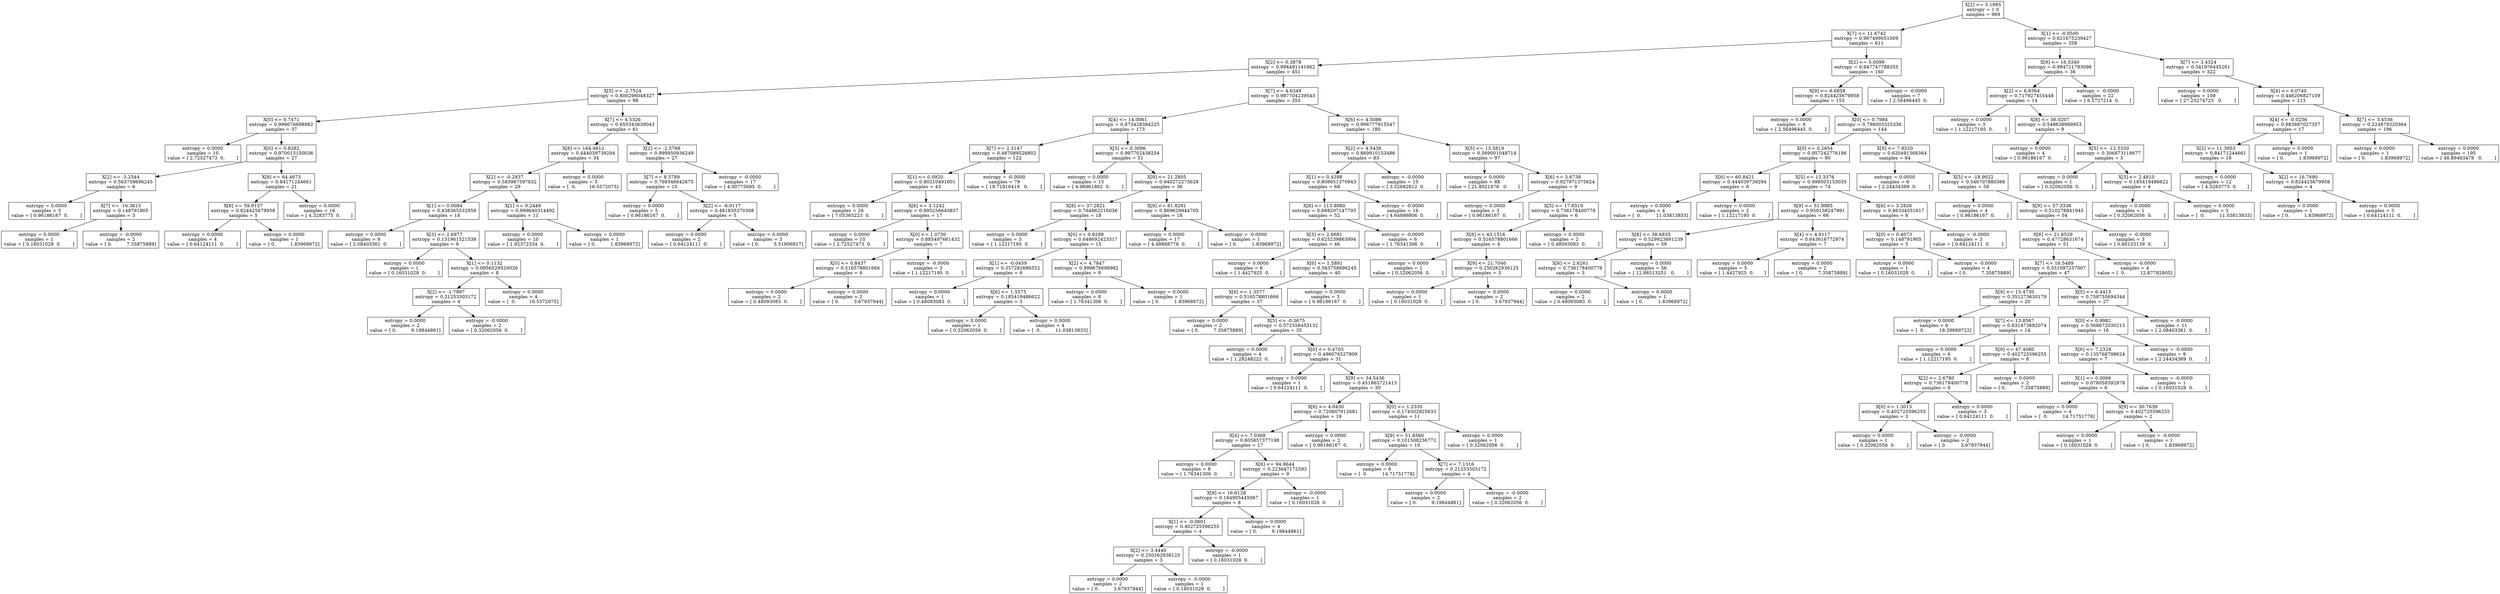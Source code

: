 digraph Tree {
0 [label="X[2] <= 5.1995\nentropy = 1.0\nsamples = 969", shape="box"] ;
1 [label="X[7] <= 11.6742\nentropy = 0.967499051009\nsamples = 611", shape="box"] ;
0 -> 1 ;
2 [label="X[2] <= 0.3878\nentropy = 0.994491141662\nsamples = 451", shape="box"] ;
1 -> 2 ;
3 [label="X[5] <= -2.7524\nentropy = 0.800298048327\nsamples = 98", shape="box"] ;
2 -> 3 ;
4 [label="X[0] <= 0.7471\nentropy = 0.999676698982\nsamples = 37", shape="box"] ;
3 -> 4 ;
5 [label="entropy = 0.0000\nsamples = 10\nvalue = [ 2.72527473  0.        ]", shape="box"] ;
4 -> 5 ;
6 [label="X[0] <= 0.8282\nentropy = 0.970013150036\nsamples = 27", shape="box"] ;
4 -> 6 ;
7 [label="X[2] <= -3.2544\nentropy = 0.563758696245\nsamples = 6", shape="box"] ;
6 -> 7 ;
8 [label="entropy = 0.0000\nsamples = 3\nvalue = [ 0.96186167  0.        ]", shape="box"] ;
7 -> 8 ;
9 [label="X[7] <= -16.3615\nentropy = 0.148791905\nsamples = 3", shape="box"] ;
7 -> 9 ;
10 [label="entropy = 0.0000\nsamples = 1\nvalue = [ 0.16031028  0.        ]", shape="box"] ;
9 -> 10 ;
11 [label="entropy = -0.0000\nsamples = 2\nvalue = [ 0.          7.35875889]", shape="box"] ;
9 -> 11 ;
12 [label="X[8] <= 64.4673\nentropy = 0.84171244661\nsamples = 21", shape="box"] ;
6 -> 12 ;
13 [label="X[8] <= 59.9157\nentropy = 0.824425679958\nsamples = 5", shape="box"] ;
12 -> 13 ;
14 [label="entropy = 0.0000\nsamples = 4\nvalue = [ 0.64124111  0.        ]", shape="box"] ;
13 -> 14 ;
15 [label="entropy = 0.0000\nsamples = 1\nvalue = [ 0.          1.83968972]", shape="box"] ;
13 -> 15 ;
16 [label="entropy = 0.0000\nsamples = 16\nvalue = [ 4.3283775  0.       ]", shape="box"] ;
12 -> 16 ;
17 [label="X[7] <= 4.5326\nentropy = 0.655343639043\nsamples = 61", shape="box"] ;
3 -> 17 ;
18 [label="X[8] <= 164.4612\nentropy = 0.444039739294\nsamples = 34", shape="box"] ;
17 -> 18 ;
19 [label="X[2] <= -0.2837\nentropy = 0.583987597832\nsamples = 29", shape="box"] ;
18 -> 19 ;
20 [label="X[1] <= 0.0084\nentropy = 0.438365532959\nsamples = 18", shape="box"] ;
19 -> 20 ;
21 [label="entropy = 0.0000\nsamples = 9\nvalue = [ 2.08403361  0.        ]", shape="box"] ;
20 -> 21 ;
22 [label="X[3] <= 2.6977\nentropy = 0.131961521538\nsamples = 9", shape="box"] ;
20 -> 22 ;
23 [label="entropy = 0.0000\nsamples = 1\nvalue = [ 0.16031028  0.        ]", shape="box"] ;
22 -> 23 ;
24 [label="X[1] <= 0.1132\nentropy = 0.0956529520026\nsamples = 8", shape="box"] ;
22 -> 24 ;
25 [label="X[2] <= -1.7997\nentropy = 0.21253303172\nsamples = 4", shape="box"] ;
24 -> 25 ;
26 [label="entropy = 0.0000\nsamples = 2\nvalue = [ 0.          9.19844861]", shape="box"] ;
25 -> 26 ;
27 [label="entropy = -0.0000\nsamples = 2\nvalue = [ 0.32062056  0.        ]", shape="box"] ;
25 -> 27 ;
28 [label="entropy = 0.0000\nsamples = 4\nvalue = [  0.         16.5572075]", shape="box"] ;
24 -> 28 ;
29 [label="X[1] <= 0.2449\nentropy = 0.999640314492\nsamples = 11", shape="box"] ;
19 -> 29 ;
30 [label="entropy = 0.0000\nsamples = 10\nvalue = [ 1.92372334  0.        ]", shape="box"] ;
29 -> 30 ;
31 [label="entropy = 0.0000\nsamples = 1\nvalue = [ 0.          1.83968972]", shape="box"] ;
29 -> 31 ;
32 [label="entropy = 0.0000\nsamples = 5\nvalue = [  0.         16.5572075]", shape="box"] ;
18 -> 32 ;
33 [label="X[2] <= -2.5768\nentropy = 0.999950936249\nsamples = 27", shape="box"] ;
17 -> 33 ;
34 [label="X[7] <= 8.5789\nentropy = 0.769346642675\nsamples = 10", shape="box"] ;
33 -> 34 ;
35 [label="entropy = 0.0000\nsamples = 5\nvalue = [ 0.96186167  0.        ]", shape="box"] ;
34 -> 35 ;
36 [label="X[2] <= -6.0117\nentropy = 0.481835370308\nsamples = 5", shape="box"] ;
34 -> 36 ;
37 [label="entropy = 0.0000\nsamples = 2\nvalue = [ 0.64124111  0.        ]", shape="box"] ;
36 -> 37 ;
38 [label="entropy = 0.0000\nsamples = 3\nvalue = [ 0.          5.51906917]", shape="box"] ;
36 -> 38 ;
39 [label="entropy = -0.0000\nsamples = 17\nvalue = [ 4.00775695  0.        ]", shape="box"] ;
33 -> 39 ;
40 [label="X[7] <= 4.6349\nentropy = 0.987704239543\nsamples = 353", shape="box"] ;
2 -> 40 ;
41 [label="X[4] <= 14.0061\nentropy = 0.873428384225\nsamples = 173", shape="box"] ;
40 -> 41 ;
42 [label="X[7] <= 2.3147\nentropy = 0.487089526802\nsamples = 122", shape="box"] ;
41 -> 42 ;
43 [label="X[1] <= 0.0920\nentropy = 0.80210491601\nsamples = 43", shape="box"] ;
42 -> 43 ;
44 [label="entropy = 0.0000\nsamples = 26\nvalue = [ 7.05365223  0.        ]", shape="box"] ;
43 -> 44 ;
45 [label="X[6] <= 3.1242\nentropy = 0.995256640837\nsamples = 17", shape="box"] ;
43 -> 45 ;
46 [label="entropy = 0.0000\nsamples = 10\nvalue = [ 2.72527473  0.        ]", shape="box"] ;
45 -> 46 ;
47 [label="X[0] <= 1.0750\nentropy = 0.885497661432\nsamples = 7", shape="box"] ;
45 -> 47 ;
48 [label="X[0] <= 0.8437\nentropy = 0.516578801666\nsamples = 4", shape="box"] ;
47 -> 48 ;
49 [label="entropy = 0.0000\nsamples = 2\nvalue = [ 0.48093083  0.        ]", shape="box"] ;
48 -> 49 ;
50 [label="entropy = 0.0000\nsamples = 2\nvalue = [ 0.          3.67937944]", shape="box"] ;
48 -> 50 ;
51 [label="entropy = -0.0000\nsamples = 3\nvalue = [ 1.12217195  0.        ]", shape="box"] ;
47 -> 51 ;
52 [label="entropy = -0.0000\nsamples = 79\nvalue = [ 19.71816419   0.        ]", shape="box"] ;
42 -> 52 ;
53 [label="X[5] <= 0.3096\nentropy = 0.997702438254\nsamples = 51", shape="box"] ;
41 -> 53 ;
54 [label="entropy = 0.0000\nsamples = 15\nvalue = [ 4.96961862  0.        ]", shape="box"] ;
53 -> 54 ;
55 [label="X[9] <= 21.2805\nentropy = 0.940272275628\nsamples = 36", shape="box"] ;
53 -> 55 ;
56 [label="X[8] <= 37.2821\nentropy = 0.764862216036\nsamples = 18", shape="box"] ;
55 -> 56 ;
57 [label="entropy = 0.0000\nsamples = 3\nvalue = [ 1.12217195  0.        ]", shape="box"] ;
56 -> 57 ;
58 [label="X[0] <= 0.8299\nentropy = 0.648692423317\nsamples = 15", shape="box"] ;
56 -> 58 ;
59 [label="X[1] <= -0.0459\nentropy = 0.357282686552\nsamples = 6", shape="box"] ;
58 -> 59 ;
60 [label="entropy = 0.0000\nsamples = 1\nvalue = [ 0.48093083  0.        ]", shape="box"] ;
59 -> 60 ;
61 [label="X[6] <= 1.5575\nentropy = 0.185419486622\nsamples = 5", shape="box"] ;
59 -> 61 ;
62 [label="entropy = 0.0000\nsamples = 1\nvalue = [ 0.32062056  0.        ]", shape="box"] ;
61 -> 62 ;
63 [label="entropy = 0.0000\nsamples = 4\nvalue = [  0.          11.03813833]", shape="box"] ;
61 -> 63 ;
64 [label="X[2] <= 4.7847\nentropy = 0.999676698982\nsamples = 9", shape="box"] ;
58 -> 64 ;
65 [label="entropy = 0.0000\nsamples = 8\nvalue = [ 1.76341306  0.        ]", shape="box"] ;
64 -> 65 ;
66 [label="entropy = 0.0000\nsamples = 1\nvalue = [ 0.          1.83968972]", shape="box"] ;
64 -> 66 ;
67 [label="X[9] <= 81.8291\nentropy = 0.869629944705\nsamples = 18", shape="box"] ;
55 -> 67 ;
68 [label="entropy = 0.0000\nsamples = 17\nvalue = [ 4.48868778  0.        ]", shape="box"] ;
67 -> 68 ;
69 [label="entropy = -0.0000\nsamples = 1\nvalue = [ 0.          1.83968972]", shape="box"] ;
67 -> 69 ;
70 [label="X[6] <= 4.5086\nentropy = 0.996777915547\nsamples = 180", shape="box"] ;
40 -> 70 ;
71 [label="X[2] <= 4.5436\nentropy = 0.869910153486\nsamples = 83", shape="box"] ;
70 -> 71 ;
72 [label="X[1] <= 0.4398\nentropy = 0.808651370943\nsamples = 68", shape="box"] ;
71 -> 72 ;
73 [label="X[8] <= 113.8060\nentropy = 0.688207147795\nsamples = 52", shape="box"] ;
72 -> 73 ;
74 [label="X[3] <= 2.6681\nentropy = 0.625239863994\nsamples = 46", shape="box"] ;
73 -> 74 ;
75 [label="entropy = 0.0000\nsamples = 6\nvalue = [ 1.4427925  0.       ]", shape="box"] ;
74 -> 75 ;
76 [label="X[0] <= 1.5891\nentropy = 0.563758696245\nsamples = 40", shape="box"] ;
74 -> 76 ;
77 [label="X[6] <= 1.3577\nentropy = 0.516578801666\nsamples = 37", shape="box"] ;
76 -> 77 ;
78 [label="entropy = 0.0000\nsamples = 2\nvalue = [ 0.          7.35875889]", shape="box"] ;
77 -> 78 ;
79 [label="X[5] <= -0.3675\nentropy = 0.572558453132\nsamples = 35", shape="box"] ;
77 -> 79 ;
80 [label="entropy = 0.0000\nsamples = 4\nvalue = [ 1.28248222  0.        ]", shape="box"] ;
79 -> 80 ;
81 [label="X[0] <= 0.4703\nentropy = 0.496076527809\nsamples = 31", shape="box"] ;
79 -> 81 ;
82 [label="entropy = 0.0000\nsamples = 1\nvalue = [ 0.64124111  0.        ]", shape="box"] ;
81 -> 82 ;
83 [label="X[9] <= 34.5436\nentropy = 0.451863721413\nsamples = 30", shape="box"] ;
81 -> 83 ;
84 [label="X[6] <= 4.0430\nentropy = 0.720607912681\nsamples = 19", shape="box"] ;
83 -> 84 ;
85 [label="X[4] <= 7.0368\nentropy = 0.605857377198\nsamples = 17", shape="box"] ;
84 -> 85 ;
86 [label="entropy = 0.0000\nsamples = 8\nvalue = [ 1.76341306  0.        ]", shape="box"] ;
85 -> 86 ;
87 [label="X[8] <= 94.9644\nentropy = 0.223647172593\nsamples = 9", shape="box"] ;
85 -> 87 ;
88 [label="X[9] <= 16.6128\nentropy = 0.164905445067\nsamples = 8", shape="box"] ;
87 -> 88 ;
89 [label="X[1] <= -0.0601\nentropy = 0.402725596255\nsamples = 4", shape="box"] ;
88 -> 89 ;
90 [label="X[2] <= 3.4440\nentropy = 0.250262936125\nsamples = 3", shape="box"] ;
89 -> 90 ;
91 [label="entropy = 0.0000\nsamples = 2\nvalue = [ 0.          3.67937944]", shape="box"] ;
90 -> 91 ;
92 [label="entropy = -0.0000\nsamples = 1\nvalue = [ 0.16031028  0.        ]", shape="box"] ;
90 -> 92 ;
93 [label="entropy = -0.0000\nsamples = 1\nvalue = [ 0.16031028  0.        ]", shape="box"] ;
89 -> 93 ;
94 [label="entropy = 0.0000\nsamples = 4\nvalue = [ 0.          9.19844861]", shape="box"] ;
88 -> 94 ;
95 [label="entropy = -0.0000\nsamples = 1\nvalue = [ 0.16031028  0.        ]", shape="box"] ;
87 -> 95 ;
96 [label="entropy = 0.0000\nsamples = 2\nvalue = [ 0.96186167  0.        ]", shape="box"] ;
84 -> 96 ;
97 [label="X[0] <= 1.2335\nentropy = 0.174502925633\nsamples = 11", shape="box"] ;
83 -> 97 ;
98 [label="X[9] <= 51.8560\nentropy = 0.101508236772\nsamples = 10", shape="box"] ;
97 -> 98 ;
99 [label="entropy = 0.0000\nsamples = 6\nvalue = [  0.          14.71751778]", shape="box"] ;
98 -> 99 ;
100 [label="X[7] <= 7.1316\nentropy = 0.21253303172\nsamples = 4", shape="box"] ;
98 -> 100 ;
101 [label="entropy = 0.0000\nsamples = 2\nvalue = [ 0.          9.19844861]", shape="box"] ;
100 -> 101 ;
102 [label="entropy = -0.0000\nsamples = 2\nvalue = [ 0.32062056  0.        ]", shape="box"] ;
100 -> 102 ;
103 [label="entropy = 0.0000\nsamples = 1\nvalue = [ 0.32062056  0.        ]", shape="box"] ;
97 -> 103 ;
104 [label="entropy = 0.0000\nsamples = 3\nvalue = [ 0.96186167  0.        ]", shape="box"] ;
76 -> 104 ;
105 [label="entropy = -0.0000\nsamples = 6\nvalue = [ 1.76341306  0.        ]", shape="box"] ;
73 -> 105 ;
106 [label="entropy = -0.0000\nsamples = 16\nvalue = [ 4.64899806  0.        ]", shape="box"] ;
72 -> 106 ;
107 [label="entropy = -0.0000\nsamples = 15\nvalue = [ 3.52682612  0.        ]", shape="box"] ;
71 -> 107 ;
108 [label="X[5] <= 13.5819\nentropy = 0.569001048714\nsamples = 97", shape="box"] ;
70 -> 108 ;
109 [label="entropy = 0.0000\nsamples = 88\nvalue = [ 21.8021978   0.       ]", shape="box"] ;
108 -> 109 ;
110 [label="X[6] <= 5.6738\nentropy = 0.927971375624\nsamples = 9", shape="box"] ;
108 -> 110 ;
111 [label="entropy = 0.0000\nsamples = 3\nvalue = [ 0.96186167  0.        ]", shape="box"] ;
110 -> 111 ;
112 [label="X[5] <= 17.6519\nentropy = 0.736178400778\nsamples = 6", shape="box"] ;
110 -> 112 ;
113 [label="X[8] <= 43.1516\nentropy = 0.516578801666\nsamples = 4", shape="box"] ;
112 -> 113 ;
114 [label="entropy = 0.0000\nsamples = 1\nvalue = [ 0.32062056  0.        ]", shape="box"] ;
113 -> 114 ;
115 [label="X[9] <= 21.7040\nentropy = 0.250262936125\nsamples = 3", shape="box"] ;
113 -> 115 ;
116 [label="entropy = 0.0000\nsamples = 1\nvalue = [ 0.16031028  0.        ]", shape="box"] ;
115 -> 116 ;
117 [label="entropy = 0.0000\nsamples = 2\nvalue = [ 0.          3.67937944]", shape="box"] ;
115 -> 117 ;
118 [label="entropy = 0.0000\nsamples = 2\nvalue = [ 0.48093083  0.        ]", shape="box"] ;
112 -> 118 ;
119 [label="X[2] <= 5.0099\nentropy = 0.847747788355\nsamples = 160", shape="box"] ;
1 -> 119 ;
120 [label="X[9] <= 6.6858\nentropy = 0.824425679958\nsamples = 153", shape="box"] ;
119 -> 120 ;
121 [label="entropy = 0.0000\nsamples = 9\nvalue = [ 2.56496445  0.        ]", shape="box"] ;
120 -> 121 ;
122 [label="X[0] <= 0.7984\nentropy = 0.798003325336\nsamples = 144", shape="box"] ;
120 -> 122 ;
123 [label="X[0] <= 0.2654\nentropy = 0.957242776186\nsamples = 80", shape="box"] ;
122 -> 123 ;
124 [label="X[6] <= 60.8421\nentropy = 0.444039739294\nsamples = 6", shape="box"] ;
123 -> 124 ;
125 [label="entropy = 0.0000\nsamples = 4\nvalue = [  0.          11.03813833]", shape="box"] ;
124 -> 125 ;
126 [label="entropy = 0.0000\nsamples = 2\nvalue = [ 1.12217195  0.        ]", shape="box"] ;
124 -> 126 ;
127 [label="X[5] <= 15.3376\nentropy = 0.999503153035\nsamples = 74", shape="box"] ;
123 -> 127 ;
128 [label="X[9] <= 51.9985\nentropy = 0.959138247991\nsamples = 66", shape="box"] ;
127 -> 128 ;
129 [label="X[8] <= 38.6835\nentropy = 0.529923891239\nsamples = 59", shape="box"] ;
128 -> 129 ;
130 [label="X[6] <= 2.6261\nentropy = 0.736178400778\nsamples = 3", shape="box"] ;
129 -> 130 ;
131 [label="entropy = 0.0000\nsamples = 2\nvalue = [ 0.48093083  0.        ]", shape="box"] ;
130 -> 131 ;
132 [label="entropy = 0.0000\nsamples = 1\nvalue = [ 0.          1.83968972]", shape="box"] ;
130 -> 132 ;
133 [label="entropy = 0.0000\nsamples = 56\nvalue = [ 12.98513251   0.        ]", shape="box"] ;
129 -> 133 ;
134 [label="X[4] <= 4.9117\nentropy = 0.643616772974\nsamples = 7", shape="box"] ;
128 -> 134 ;
135 [label="entropy = 0.0000\nsamples = 5\nvalue = [ 1.4427925  0.       ]", shape="box"] ;
134 -> 135 ;
136 [label="entropy = 0.0000\nsamples = 2\nvalue = [ 0.          7.35875889]", shape="box"] ;
134 -> 136 ;
137 [label="X[6] <= 3.2826\nentropy = 0.46334551617\nsamples = 8", shape="box"] ;
127 -> 137 ;
138 [label="X[0] <= 0.4073\nentropy = 0.148791905\nsamples = 5", shape="box"] ;
137 -> 138 ;
139 [label="entropy = 0.0000\nsamples = 1\nvalue = [ 0.16031028  0.        ]", shape="box"] ;
138 -> 139 ;
140 [label="entropy = -0.0000\nsamples = 4\nvalue = [ 0.          7.35875889]", shape="box"] ;
138 -> 140 ;
141 [label="entropy = -0.0000\nsamples = 3\nvalue = [ 0.64124111  0.        ]", shape="box"] ;
137 -> 141 ;
142 [label="X[9] <= 7.8520\nentropy = 0.620491368364\nsamples = 64", shape="box"] ;
122 -> 142 ;
143 [label="entropy = 0.0000\nsamples = 6\nvalue = [ 2.24434389  0.        ]", shape="box"] ;
142 -> 143 ;
144 [label="X[5] <= -18.9022\nentropy = 0.546707880366\nsamples = 58", shape="box"] ;
142 -> 144 ;
145 [label="entropy = 0.0000\nsamples = 4\nvalue = [ 0.96186167  0.        ]", shape="box"] ;
144 -> 145 ;
146 [label="X[9] <= 57.3336\nentropy = 0.510278841945\nsamples = 54", shape="box"] ;
144 -> 146 ;
147 [label="X[6] <= 21.6529\nentropy = 0.47728631674\nsamples = 51", shape="box"] ;
146 -> 147 ;
148 [label="X[7] <= 16.5489\nentropy = 0.551097257007\nsamples = 47", shape="box"] ;
147 -> 148 ;
149 [label="X[9] <= 15.4730\nentropy = 0.351273630179\nsamples = 20", shape="box"] ;
148 -> 149 ;
150 [label="entropy = 0.0000\nsamples = 6\nvalue = [  0.          18.39689722]", shape="box"] ;
149 -> 150 ;
151 [label="X[7] <= 13.8567\nentropy = 0.631473682074\nsamples = 14", shape="box"] ;
149 -> 151 ;
152 [label="entropy = 0.0000\nsamples = 6\nvalue = [ 1.12217195  0.        ]", shape="box"] ;
151 -> 152 ;
153 [label="X[9] <= 47.4060\nentropy = 0.402725596255\nsamples = 8", shape="box"] ;
151 -> 153 ;
154 [label="X[2] <= 2.6780\nentropy = 0.736178400778\nsamples = 6", shape="box"] ;
153 -> 154 ;
155 [label="X[0] <= 1.3015\nentropy = 0.402725596255\nsamples = 3", shape="box"] ;
154 -> 155 ;
156 [label="entropy = 0.0000\nsamples = 1\nvalue = [ 0.32062056  0.        ]", shape="box"] ;
155 -> 156 ;
157 [label="entropy = -0.0000\nsamples = 2\nvalue = [ 0.          3.67937944]", shape="box"] ;
155 -> 157 ;
158 [label="entropy = 0.0000\nsamples = 3\nvalue = [ 0.64124111  0.        ]", shape="box"] ;
154 -> 158 ;
159 [label="entropy = 0.0000\nsamples = 2\nvalue = [ 0.          7.35875889]", shape="box"] ;
153 -> 159 ;
160 [label="X[5] <= 6.4415\nentropy = 0.758755694344\nsamples = 27", shape="box"] ;
148 -> 160 ;
161 [label="X[0] <= 0.9982\nentropy = 0.568672030213\nsamples = 16", shape="box"] ;
160 -> 161 ;
162 [label="X[6] <= 7.2328\nentropy = 0.135768798624\nsamples = 7", shape="box"] ;
161 -> 162 ;
163 [label="X[1] <= 0.0066\nentropy = 0.078058392978\nsamples = 6", shape="box"] ;
162 -> 163 ;
164 [label="entropy = 0.0000\nsamples = 4\nvalue = [  0.          14.71751778]", shape="box"] ;
163 -> 164 ;
165 [label="X[9] <= 30.7639\nentropy = 0.402725596255\nsamples = 2", shape="box"] ;
163 -> 165 ;
166 [label="entropy = 0.0000\nsamples = 1\nvalue = [ 0.16031028  0.        ]", shape="box"] ;
165 -> 166 ;
167 [label="entropy = -0.0000\nsamples = 1\nvalue = [ 0.          1.83968972]", shape="box"] ;
165 -> 167 ;
168 [label="entropy = -0.0000\nsamples = 1\nvalue = [ 0.16031028  0.        ]", shape="box"] ;
162 -> 168 ;
169 [label="entropy = -0.0000\nsamples = 9\nvalue = [ 2.24434389  0.        ]", shape="box"] ;
161 -> 169 ;
170 [label="entropy = -0.0000\nsamples = 11\nvalue = [ 2.08403361  0.        ]", shape="box"] ;
160 -> 170 ;
171 [label="entropy = -0.0000\nsamples = 4\nvalue = [  0.          12.87782805]", shape="box"] ;
147 -> 171 ;
172 [label="entropy = -0.0000\nsamples = 3\nvalue = [ 0.80155139  0.        ]", shape="box"] ;
146 -> 172 ;
173 [label="entropy = -0.0000\nsamples = 7\nvalue = [ 2.56496445  0.        ]", shape="box"] ;
119 -> 173 ;
174 [label="X[1] <= -0.0500\nentropy = 0.621675239427\nsamples = 358", shape="box"] ;
0 -> 174 ;
175 [label="X[9] <= 16.5340\nentropy = 0.994711793096\nsamples = 36", shape="box"] ;
174 -> 175 ;
176 [label="X[2] <= 6.8364\nentropy = 0.717927455448\nsamples = 14", shape="box"] ;
175 -> 176 ;
177 [label="entropy = 0.0000\nsamples = 5\nvalue = [ 1.12217195  0.        ]", shape="box"] ;
176 -> 177 ;
178 [label="X[8] <= 56.0207\nentropy = 0.548638989953\nsamples = 9", shape="box"] ;
176 -> 178 ;
179 [label="entropy = 0.0000\nsamples = 4\nvalue = [ 0.96186167  0.        ]", shape="box"] ;
178 -> 179 ;
180 [label="X[5] <= -12.5330\nentropy = 0.306873118677\nsamples = 5", shape="box"] ;
178 -> 180 ;
181 [label="entropy = 0.0000\nsamples = 1\nvalue = [ 0.32062056  0.        ]", shape="box"] ;
180 -> 181 ;
182 [label="X[3] <= 2.4810\nentropy = 0.185419486622\nsamples = 4", shape="box"] ;
180 -> 182 ;
183 [label="entropy = 0.0000\nsamples = 1\nvalue = [ 0.32062056  0.        ]", shape="box"] ;
182 -> 183 ;
184 [label="entropy = 0.0000\nsamples = 3\nvalue = [  0.          11.03813833]", shape="box"] ;
182 -> 184 ;
185 [label="entropy = -0.0000\nsamples = 22\nvalue = [ 6.5727214  0.       ]", shape="box"] ;
175 -> 185 ;
186 [label="X[7] <= 3.4324\nentropy = 0.341976445261\nsamples = 322", shape="box"] ;
174 -> 186 ;
187 [label="entropy = 0.0000\nsamples = 109\nvalue = [ 27.25274725   0.        ]", shape="box"] ;
186 -> 187 ;
188 [label="X[4] <= 0.0740\nentropy = 0.446206827109\nsamples = 213", shape="box"] ;
186 -> 188 ;
189 [label="X[4] <= -0.0256\nentropy = 0.983887027357\nsamples = 17", shape="box"] ;
188 -> 189 ;
190 [label="X[2] <= 11.3953\nentropy = 0.84171244661\nsamples = 16", shape="box"] ;
189 -> 190 ;
191 [label="entropy = 0.0000\nsamples = 12\nvalue = [ 4.3283775  0.       ]", shape="box"] ;
190 -> 191 ;
192 [label="X[2] <= 16.7690\nentropy = 0.824425679958\nsamples = 4", shape="box"] ;
190 -> 192 ;
193 [label="entropy = 0.0000\nsamples = 1\nvalue = [ 0.          1.83968972]", shape="box"] ;
192 -> 193 ;
194 [label="entropy = 0.0000\nsamples = 3\nvalue = [ 0.64124111  0.        ]", shape="box"] ;
192 -> 194 ;
195 [label="entropy = 0.0000\nsamples = 1\nvalue = [ 0.          1.83968972]", shape="box"] ;
189 -> 195 ;
196 [label="X[7] <= 3.4536\nentropy = 0.224879320364\nsamples = 196", shape="box"] ;
188 -> 196 ;
197 [label="entropy = 0.0000\nsamples = 1\nvalue = [ 0.          1.83968972]", shape="box"] ;
196 -> 197 ;
198 [label="entropy = 0.0000\nsamples = 195\nvalue = [ 48.89463478   0.        ]", shape="box"] ;
196 -> 198 ;
}
